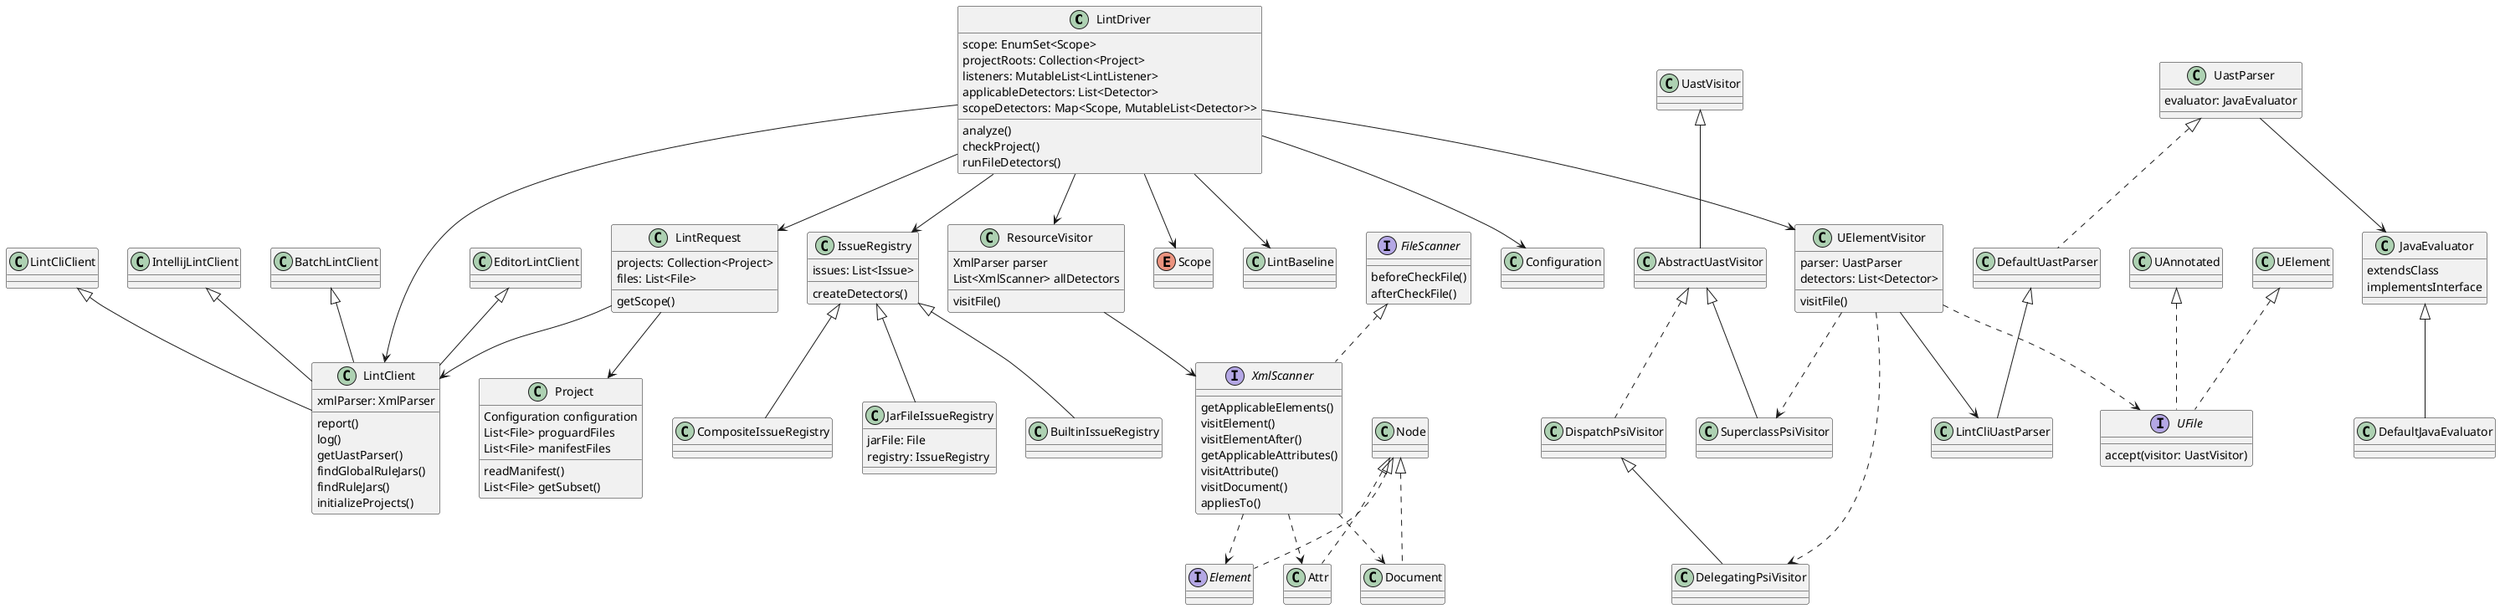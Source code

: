 @startuml lint_uml

'分析Android工程或文件'
class LintDriver {
    scope: EnumSet<Scope> /'可分析的文件范围集合'/
    projectRoots: Collection<Project> /'待分析的工程目录集合'/
    listeners: MutableList<LintListener> /'lint执行过程回调'/
    applicableDetectors: List<Detector> /'识别器实例列表'/
    scopeDetectors: Map<Scope, MutableList<Detector>> /'根据范围快速索引Detector'/
    analyze()
    checkProject()
    runFileDetectors()
}
LintDriver --> IssueRegistry
'提供检查的Issue列表'
class IssueRegistry {
    issues: List<Issue>
    createDetectors()
}
IssueRegistry <|-- JarFileIssueRegistry
'获取jar Lint-Registry-v2中注册ISSUE'
class JarFileIssueRegistry {
    jarFile: File
    registry: IssueRegistry
}
IssueRegistry <|-- BuiltinIssueRegistry
'内建的lint检查规则'
class BuiltinIssueRegistry {

}
IssueRegistry <|-- CompositeIssueRegistry
'组合issue'
class CompositeIssueRegistry {

}
LintDriver --> LintClient
LintDriver --> LintRequest
'运行lint的请求'
class LintRequest {
    projects: Collection<Project>
    files: List<File> /'lint检测文件列表'/
    getScope() /'检测文件范围'/
}
'提供lint分析需要的信息，IDE或其他需要实现lint支持的工具会拓展它来实现log，展示错误等'
class LintClient {
    xmlParser: XmlParser
    report()
    log()
    getUastParser()
    findGlobalRuleJars() /'查找全局的自定义的lint规则的jar包：~/.android/lint/或$ANDROID_LINT_JARS'/
    findRuleJars() /'查找自定义的lint规则'/
    initializeProjects()
}
LintRequest --> LintClient
'Intellij(Android Studio)中执行lint'
IntellijLintClient <|-- LintClient
'批量进行lint检查'
BatchLintClient <|-- LintClient
'针对当前编辑器中单个文件执行lint检查'
EditorLintClient <|-- LintClient
'lint命令行，在sdk/tools/lib/lint-26.0.0-dev.jar中'
LintCliClient <|-- LintClient
LintDriver --> Scope
'detector识别的文件集范围'
enum Scope {

}
LintDriver --> LintBaseline
'lint baseline是之前运行lint收集到的警告'
class LintBaseline {

}
LintDriver --> Configuration
'lint配置文件定义了哪些规则被包含，哪些规则被移除，哪些警告被忽略'
class Configuration {

}
LintRequest --> Project
class Project {
    Configuration configuration
    List<File> proguardFiles
    List<File> manifestFiles
    readManifest()
    List<File> getSubset() /'返回待检测的文件列表，如果为null，则检测整个工程'/
}
LintDriver --> ResourceVisitor
'用于运行在资源文件上的Detector上的visitor'
class ResourceVisitor {
    XmlParser parser
    List<XmlScanner> allDetectors
    visitFile()
}
ResourceVisitor --> XmlScanner
'detectors实现它用来扫描xml文件'
interface XmlScanner {
    getApplicableElements() /'返回detectors想要分析的元素列表'/
    visitElement()
    visitElementAfter()
    getApplicableAttributes() /'返回detectors想要分析的元素列表'/
    visitAttribute()
    visitDocument()
    appliesTo() /'应用给定的文件夹类型'/
} 
FileScanner <|.. XmlScanner
interface FileScanner {
    beforeCheckFile()
    afterCheckFile()
}
XmlScanner ..> Element
interface Element {

}
Node <|.. Element
XmlScanner ..> Attr
Node <|.. Attr
XmlScanner ..> Document
Node <|.. Document
LintDriver --> UElementVisitor
'用于基于Java AST的detector上的visitor'
class UElementVisitor {
    parser: UastParser
    detectors: List<Detector>
    visitFile()
}
UElementVisitor --> LintCliUastParser
'Java AST解析器'
class LintCliUastParser {

}
DefaultUastParser <|-- LintCliUastParser
class DefaultUastParser {

}
UastParser <|.. DefaultUastParser
class UastParser {
    evaluator: JavaEvaluator
}
UastParser --> JavaEvaluator
'结构判断方法'
class JavaEvaluator {
    extendsClass
    implementsInterface
}
JavaEvaluator <|-- DefaultJavaEvaluator
UElementVisitor ..> UFile
'uast文件'
interface UFile {
     accept(visitor: UastVisitor)
}
UElement <|.. UFile
UAnnotated <|.. UFile
UElementVisitor ..> SuperclassPsiVisitor
class SuperclassPsiVisitor {
    
}
AbstractUastVisitor <|-- SuperclassPsiVisitor
UastVisitor <|-- AbstractUastVisitor
UElementVisitor ..> DelegatingPsiVisitor
'执行给定方法调用的ast搜索，根据uast的各语法分析回调，调用相应detector回调'
class DelegatingPsiVisitor {

}
DispatchPsiVisitor <|-- DelegatingPsiVisitor
AbstractUastVisitor <|.. DispatchPsiVisitor

@enduml